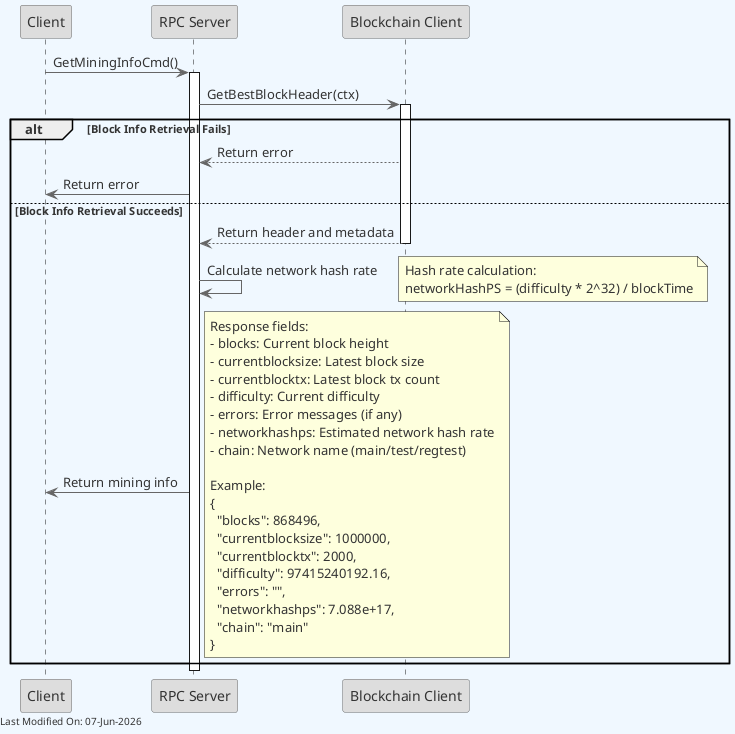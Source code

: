 @startuml
skinparam backgroundColor #F0F8FF
skinparam defaultFontColor #333333
skinparam arrowColor #666666

' Define borders for all elements
skinparam entity {
  BorderColor #666666
  BackgroundColor #DDDDDD
}

skinparam control {
  BorderColor #666666
  BackgroundColor #DDDDDD
}

skinparam participant {
  BorderColor #666666
  BackgroundColor #DDDDDD
}



participant Client
participant "RPC Server" as RPC
participant "Blockchain Client" as Blockchain

Client -> RPC : GetMiningInfoCmd()
activate RPC



RPC -> Blockchain : GetBestBlockHeader(ctx)
activate Blockchain

alt Block Info Retrieval Fails
    Blockchain --> RPC : Return error
    RPC -> Client : Return error
else Block Info Retrieval Succeeds
    Blockchain --> RPC : Return header and metadata
    deactivate Blockchain

    RPC -> RPC : Calculate network hash rate
    note right
        Hash rate calculation:
        networkHashPS = (difficulty * 2^32) / blockTime
    end note

    RPC -> Client : Return mining info
    note right
        Response fields:
        - blocks: Current block height
        - currentblocksize: Latest block size
        - currentblocktx: Latest block tx count
        - difficulty: Current difficulty
        - errors: Error messages (if any)
        - networkhashps: Estimated network hash rate
        - chain: Network name (main/test/regtest)

        Example:
        {
          "blocks": 868496,
          "currentblocksize": 1000000,
          "currentblocktx": 2000,
          "difficulty": 97415240192.16,
          "errors": "",
          "networkhashps": 7.088e+17,
          "chain": "main"
        }
    end note
end

deactivate RPC

left footer Last Modified On: %date("dd-MMM-yyyy")
@enduml
